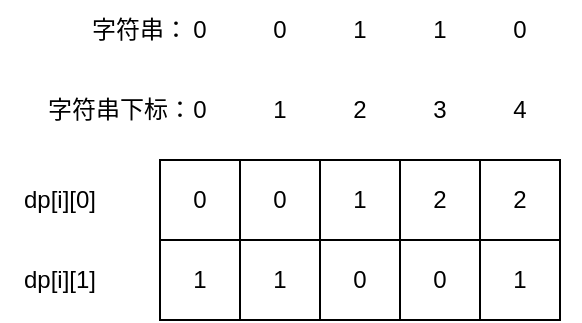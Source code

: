 <mxfile version="22.1.11" type="github">
  <diagram name="第 1 页" id="EwZEro1I0RQj5z0Lb-oY">
    <mxGraphModel dx="1050" dy="565" grid="1" gridSize="10" guides="1" tooltips="1" connect="1" arrows="1" fold="1" page="1" pageScale="1" pageWidth="827" pageHeight="1169" math="0" shadow="0">
      <root>
        <mxCell id="0" />
        <mxCell id="1" parent="0" />
        <mxCell id="FbIq0hwUkpmo_NCt-8us-2" value="0" style="rounded=0;whiteSpace=wrap;html=1;" parent="1" vertex="1">
          <mxGeometry x="100" y="400" width="40" height="40" as="geometry" />
        </mxCell>
        <mxCell id="FbIq0hwUkpmo_NCt-8us-3" value="0" style="rounded=0;whiteSpace=wrap;html=1;" parent="1" vertex="1">
          <mxGeometry x="140" y="400" width="40" height="40" as="geometry" />
        </mxCell>
        <mxCell id="FbIq0hwUkpmo_NCt-8us-4" value="1" style="rounded=0;whiteSpace=wrap;html=1;" parent="1" vertex="1">
          <mxGeometry x="180" y="400" width="40" height="40" as="geometry" />
        </mxCell>
        <mxCell id="FbIq0hwUkpmo_NCt-8us-5" value="2" style="rounded=0;whiteSpace=wrap;html=1;" parent="1" vertex="1">
          <mxGeometry x="220" y="400" width="40" height="40" as="geometry" />
        </mxCell>
        <mxCell id="FbIq0hwUkpmo_NCt-8us-6" value="1" style="rounded=0;whiteSpace=wrap;html=1;" parent="1" vertex="1">
          <mxGeometry x="100" y="440" width="40" height="40" as="geometry" />
        </mxCell>
        <mxCell id="FbIq0hwUkpmo_NCt-8us-7" value="1" style="rounded=0;whiteSpace=wrap;html=1;" parent="1" vertex="1">
          <mxGeometry x="140" y="440" width="40" height="40" as="geometry" />
        </mxCell>
        <mxCell id="FbIq0hwUkpmo_NCt-8us-8" value="0" style="rounded=0;whiteSpace=wrap;html=1;" parent="1" vertex="1">
          <mxGeometry x="180" y="440" width="40" height="40" as="geometry" />
        </mxCell>
        <mxCell id="FbIq0hwUkpmo_NCt-8us-9" value="dp[i][0]" style="text;html=1;strokeColor=none;fillColor=none;align=center;verticalAlign=middle;whiteSpace=wrap;rounded=0;" parent="1" vertex="1">
          <mxGeometry x="20" y="405" width="60" height="30" as="geometry" />
        </mxCell>
        <mxCell id="FbIq0hwUkpmo_NCt-8us-10" value="0" style="text;html=1;strokeColor=none;fillColor=none;align=center;verticalAlign=middle;whiteSpace=wrap;rounded=0;" parent="1" vertex="1">
          <mxGeometry x="90" y="360" width="60" height="30" as="geometry" />
        </mxCell>
        <mxCell id="FbIq0hwUkpmo_NCt-8us-11" value="1" style="text;html=1;strokeColor=none;fillColor=none;align=center;verticalAlign=middle;whiteSpace=wrap;rounded=0;" parent="1" vertex="1">
          <mxGeometry x="130" y="360" width="60" height="30" as="geometry" />
        </mxCell>
        <mxCell id="FbIq0hwUkpmo_NCt-8us-12" value="2" style="text;html=1;strokeColor=none;fillColor=none;align=center;verticalAlign=middle;whiteSpace=wrap;rounded=0;" parent="1" vertex="1">
          <mxGeometry x="170" y="360" width="60" height="30" as="geometry" />
        </mxCell>
        <mxCell id="FbIq0hwUkpmo_NCt-8us-13" value="3" style="text;html=1;strokeColor=none;fillColor=none;align=center;verticalAlign=middle;whiteSpace=wrap;rounded=0;" parent="1" vertex="1">
          <mxGeometry x="210" y="360" width="60" height="30" as="geometry" />
        </mxCell>
        <mxCell id="FbIq0hwUkpmo_NCt-8us-14" value="1" style="rounded=0;whiteSpace=wrap;html=1;" parent="1" vertex="1">
          <mxGeometry x="260" y="440" width="40" height="40" as="geometry" />
        </mxCell>
        <mxCell id="FbIq0hwUkpmo_NCt-8us-15" value="0" style="rounded=0;whiteSpace=wrap;html=1;" parent="1" vertex="1">
          <mxGeometry x="220" y="440" width="40" height="40" as="geometry" />
        </mxCell>
        <mxCell id="FbIq0hwUkpmo_NCt-8us-16" value="4" style="text;html=1;strokeColor=none;fillColor=none;align=center;verticalAlign=middle;whiteSpace=wrap;rounded=0;" parent="1" vertex="1">
          <mxGeometry x="250" y="360" width="60" height="30" as="geometry" />
        </mxCell>
        <mxCell id="FbIq0hwUkpmo_NCt-8us-17" value="2" style="rounded=0;whiteSpace=wrap;html=1;" parent="1" vertex="1">
          <mxGeometry x="260" y="400" width="40" height="40" as="geometry" />
        </mxCell>
        <mxCell id="FbIq0hwUkpmo_NCt-8us-18" value="dp[i][1]" style="text;html=1;strokeColor=none;fillColor=none;align=center;verticalAlign=middle;whiteSpace=wrap;rounded=0;" parent="1" vertex="1">
          <mxGeometry x="20" y="445" width="60" height="30" as="geometry" />
        </mxCell>
        <mxCell id="FbIq0hwUkpmo_NCt-8us-19" value="字符串下标：" style="text;html=1;strokeColor=none;fillColor=none;align=center;verticalAlign=middle;whiteSpace=wrap;rounded=0;" parent="1" vertex="1">
          <mxGeometry x="40" y="360" width="80" height="30" as="geometry" />
        </mxCell>
        <mxCell id="yXeBYbwdA5rtl3NwEUNn-1" value="字符串：" style="text;html=1;strokeColor=none;fillColor=none;align=center;verticalAlign=middle;whiteSpace=wrap;rounded=0;" vertex="1" parent="1">
          <mxGeometry x="50" y="320" width="80" height="30" as="geometry" />
        </mxCell>
        <mxCell id="yXeBYbwdA5rtl3NwEUNn-2" value="0" style="text;html=1;strokeColor=none;fillColor=none;align=center;verticalAlign=middle;whiteSpace=wrap;rounded=0;" vertex="1" parent="1">
          <mxGeometry x="90" y="320" width="60" height="30" as="geometry" />
        </mxCell>
        <mxCell id="yXeBYbwdA5rtl3NwEUNn-3" value="0" style="text;html=1;strokeColor=none;fillColor=none;align=center;verticalAlign=middle;whiteSpace=wrap;rounded=0;" vertex="1" parent="1">
          <mxGeometry x="130" y="320" width="60" height="30" as="geometry" />
        </mxCell>
        <mxCell id="yXeBYbwdA5rtl3NwEUNn-4" value="1" style="text;html=1;strokeColor=none;fillColor=none;align=center;verticalAlign=middle;whiteSpace=wrap;rounded=0;" vertex="1" parent="1">
          <mxGeometry x="170" y="320" width="60" height="30" as="geometry" />
        </mxCell>
        <mxCell id="yXeBYbwdA5rtl3NwEUNn-5" value="1" style="text;html=1;strokeColor=none;fillColor=none;align=center;verticalAlign=middle;whiteSpace=wrap;rounded=0;" vertex="1" parent="1">
          <mxGeometry x="210" y="320" width="60" height="30" as="geometry" />
        </mxCell>
        <mxCell id="yXeBYbwdA5rtl3NwEUNn-6" value="0" style="text;html=1;strokeColor=none;fillColor=none;align=center;verticalAlign=middle;whiteSpace=wrap;rounded=0;" vertex="1" parent="1">
          <mxGeometry x="250" y="320" width="60" height="30" as="geometry" />
        </mxCell>
      </root>
    </mxGraphModel>
  </diagram>
</mxfile>
